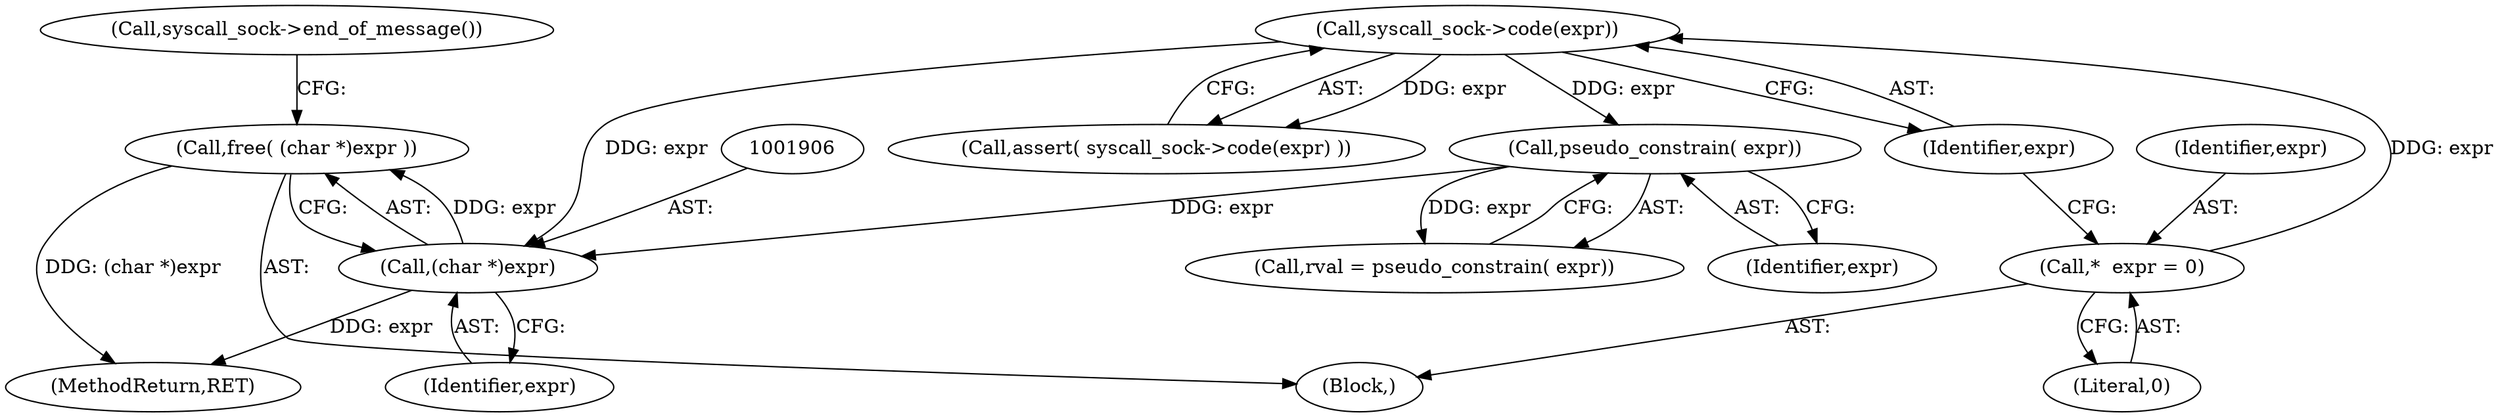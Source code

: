 digraph "0_htcondor_5e5571d1a431eb3c61977b6dd6ec90186ef79867_4@API" {
"1001904" [label="(Call,free( (char *)expr ))"];
"1001905" [label="(Call,(char *)expr)"];
"1001867" [label="(Call,pseudo_constrain( expr))"];
"1001852" [label="(Call,syscall_sock->code(expr))"];
"1001848" [label="(Call,*  expr = 0)"];
"1001909" [label="(Call,syscall_sock->end_of_message())"];
"1001850" [label="(Literal,0)"];
"1002472" [label="(MethodReturn,RET)"];
"1001868" [label="(Identifier,expr)"];
"1001852" [label="(Call,syscall_sock->code(expr))"];
"1001867" [label="(Call,pseudo_constrain( expr))"];
"1001907" [label="(Identifier,expr)"];
"1001851" [label="(Call,assert( syscall_sock->code(expr) ))"];
"1001846" [label="(Block,)"];
"1001865" [label="(Call,rval = pseudo_constrain( expr))"];
"1001849" [label="(Identifier,expr)"];
"1001853" [label="(Identifier,expr)"];
"1001904" [label="(Call,free( (char *)expr ))"];
"1001848" [label="(Call,*  expr = 0)"];
"1001905" [label="(Call,(char *)expr)"];
"1001904" -> "1001846"  [label="AST: "];
"1001904" -> "1001905"  [label="CFG: "];
"1001905" -> "1001904"  [label="AST: "];
"1001909" -> "1001904"  [label="CFG: "];
"1001904" -> "1002472"  [label="DDG: (char *)expr"];
"1001905" -> "1001904"  [label="DDG: expr"];
"1001905" -> "1001907"  [label="CFG: "];
"1001906" -> "1001905"  [label="AST: "];
"1001907" -> "1001905"  [label="AST: "];
"1001905" -> "1002472"  [label="DDG: expr"];
"1001867" -> "1001905"  [label="DDG: expr"];
"1001852" -> "1001905"  [label="DDG: expr"];
"1001867" -> "1001865"  [label="AST: "];
"1001867" -> "1001868"  [label="CFG: "];
"1001868" -> "1001867"  [label="AST: "];
"1001865" -> "1001867"  [label="CFG: "];
"1001867" -> "1001865"  [label="DDG: expr"];
"1001852" -> "1001867"  [label="DDG: expr"];
"1001852" -> "1001851"  [label="AST: "];
"1001852" -> "1001853"  [label="CFG: "];
"1001853" -> "1001852"  [label="AST: "];
"1001851" -> "1001852"  [label="CFG: "];
"1001852" -> "1001851"  [label="DDG: expr"];
"1001848" -> "1001852"  [label="DDG: expr"];
"1001848" -> "1001846"  [label="AST: "];
"1001848" -> "1001850"  [label="CFG: "];
"1001849" -> "1001848"  [label="AST: "];
"1001850" -> "1001848"  [label="AST: "];
"1001853" -> "1001848"  [label="CFG: "];
}
